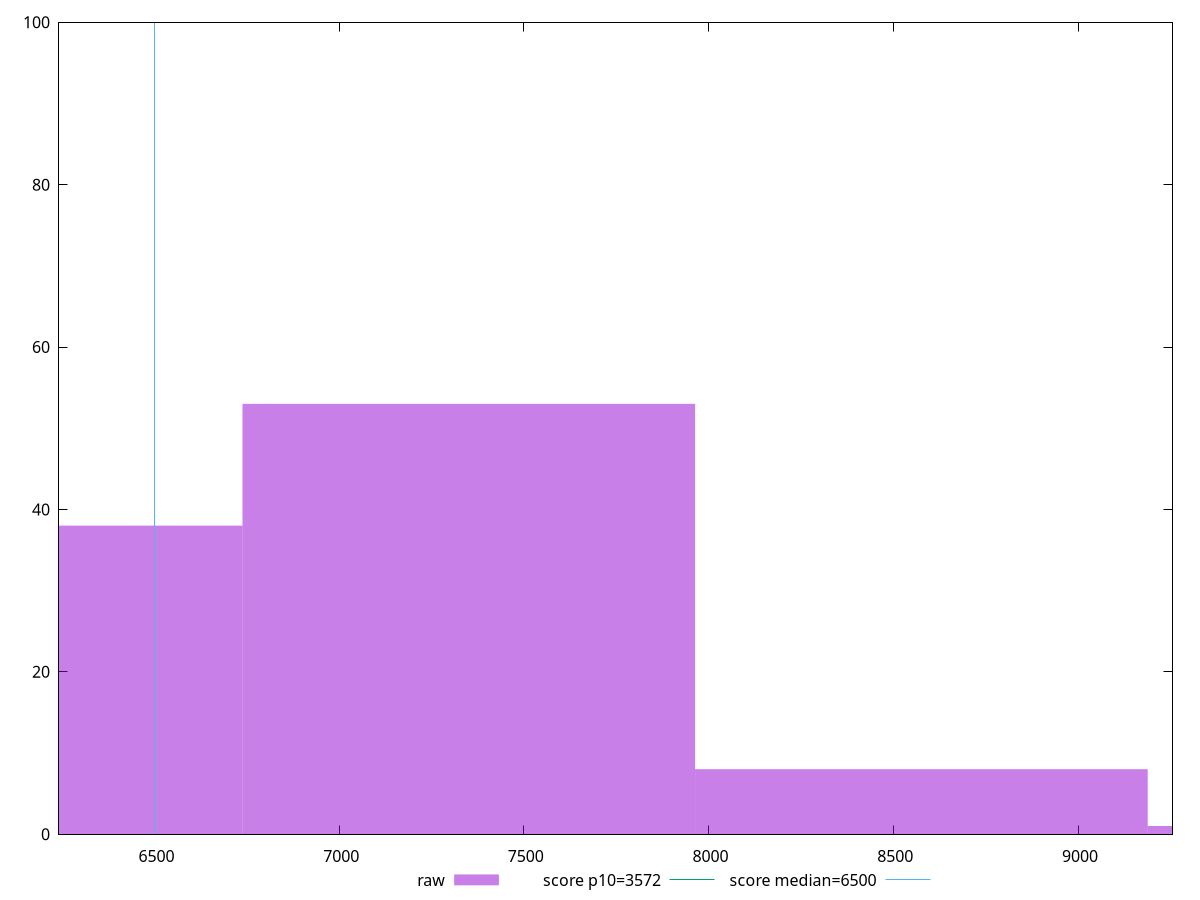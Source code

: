 reset

$raw <<EOF
7350.952616331901 53
6125.793846943251 38
8576.111385720551 8
9801.270155109201 1
EOF

set key outside below
set boxwidth 1225.1587693886502
set xrange [6241.761:9255.747999999998]
set yrange [0:100]
set trange [0:100]
set style fill transparent solid 0.5 noborder

set parametric
set terminal svg size 640, 490 enhanced background rgb 'white'
set output "report_00015_2021-02-09T16-11-33.973Z/first-cpu-idle/samples/pages+cached+noadtech/raw/histogram.svg"

plot $raw title "raw" with boxes, \
     3572,t title "score p10=3572", \
     6500,t title "score median=6500"

reset
